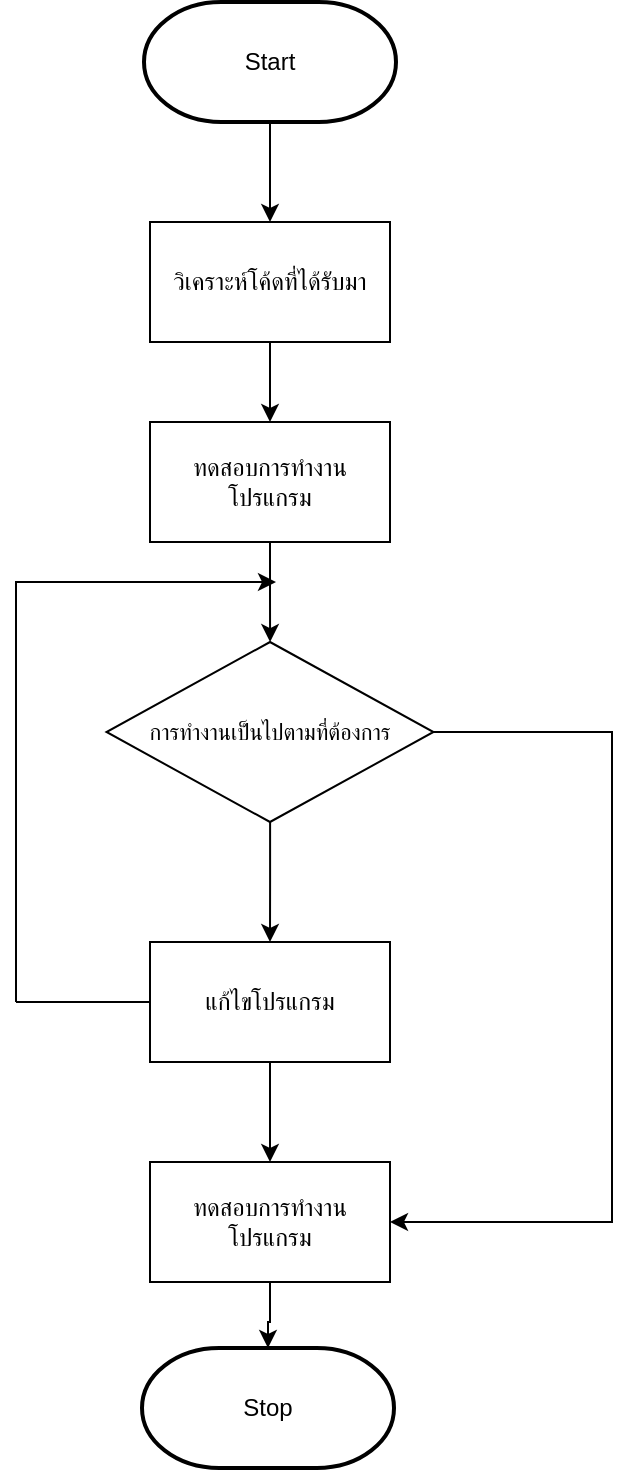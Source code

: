 <mxfile version="24.8.6">
  <diagram name="Page-1" id="DuXZzbCSL1fpq2oBDUcA">
    <mxGraphModel dx="1334" dy="803" grid="1" gridSize="1" guides="1" tooltips="1" connect="1" arrows="1" fold="1" page="0" pageScale="1" pageWidth="827" pageHeight="1169" background="none" math="0" shadow="0">
      <root>
        <mxCell id="0" />
        <mxCell id="1" parent="0" />
        <mxCell id="lJPXdTyREccG4QOEyWTy-10" value="" style="edgeStyle=orthogonalEdgeStyle;rounded=0;orthogonalLoop=1;jettySize=auto;html=1;fontFamily=Helvetica;fontSize=12;fontColor=default;resizable=1;" edge="1" parent="1" source="lJPXdTyREccG4QOEyWTy-2" target="lJPXdTyREccG4QOEyWTy-9">
          <mxGeometry relative="1" as="geometry" />
        </mxCell>
        <mxCell id="lJPXdTyREccG4QOEyWTy-2" value="วิเคราะห์โค้ดที่ได้รับมา" style="rounded=0;whiteSpace=wrap;html=1;strokeColor=default;align=center;verticalAlign=middle;fontFamily=Helvetica;fontSize=12;fontColor=default;resizable=1;fillColor=#FFFFFF;" vertex="1" parent="1">
          <mxGeometry x="367" y="180" width="120" height="60" as="geometry" />
        </mxCell>
        <mxCell id="lJPXdTyREccG4QOEyWTy-3" value="" style="edgeStyle=orthogonalEdgeStyle;rounded=0;orthogonalLoop=1;jettySize=auto;html=1;fontFamily=Helvetica;fontSize=12;fontColor=default;resizable=1;" edge="1" parent="1" source="lJPXdTyREccG4QOEyWTy-1" target="lJPXdTyREccG4QOEyWTy-2">
          <mxGeometry relative="1" as="geometry" />
        </mxCell>
        <mxCell id="lJPXdTyREccG4QOEyWTy-1" value="Start" style="strokeWidth=2;html=1;shape=mxgraph.flowchart.terminator;whiteSpace=wrap;rounded=0;strokeColor=default;align=center;verticalAlign=middle;fontFamily=Helvetica;fontSize=12;fontColor=default;resizable=1;fillColor=#FFFFFF;" vertex="1" parent="1">
          <mxGeometry x="364" y="70" width="126" height="60" as="geometry" />
        </mxCell>
        <mxCell id="lJPXdTyREccG4QOEyWTy-17" value="" style="edgeStyle=orthogonalEdgeStyle;rounded=0;orthogonalLoop=1;jettySize=auto;html=1;fontFamily=Helvetica;fontSize=12;fontColor=default;resizable=1;" edge="1" parent="1" source="lJPXdTyREccG4QOEyWTy-6" target="lJPXdTyREccG4QOEyWTy-12">
          <mxGeometry relative="1" as="geometry" />
        </mxCell>
        <mxCell id="lJPXdTyREccG4QOEyWTy-31" style="edgeStyle=orthogonalEdgeStyle;rounded=0;orthogonalLoop=1;jettySize=auto;html=1;entryX=1;entryY=0.5;entryDx=0;entryDy=0;fontFamily=Helvetica;fontSize=12;fontColor=default;resizable=1;" edge="1" parent="1" source="lJPXdTyREccG4QOEyWTy-6" target="lJPXdTyREccG4QOEyWTy-19">
          <mxGeometry relative="1" as="geometry">
            <Array as="points">
              <mxPoint x="598" y="435" />
              <mxPoint x="598" y="680" />
            </Array>
          </mxGeometry>
        </mxCell>
        <mxCell id="lJPXdTyREccG4QOEyWTy-6" value="&lt;font style=&quot;font-size: 11px;&quot;&gt;การทำงานเป็นไปตามที่ต้องการ&lt;/font&gt;" style="shape=rhombus;perimeter=rhombusPerimeter;whiteSpace=wrap;html=1;align=center;rounded=0;strokeColor=default;verticalAlign=middle;fontFamily=Helvetica;fontSize=12;fontColor=default;resizable=1;fillColor=#FFFFFF;" vertex="1" parent="1">
          <mxGeometry x="345.25" y="390" width="163.5" height="90" as="geometry" />
        </mxCell>
        <mxCell id="lJPXdTyREccG4QOEyWTy-11" value="" style="edgeStyle=orthogonalEdgeStyle;rounded=0;orthogonalLoop=1;jettySize=auto;html=1;fontFamily=Helvetica;fontSize=12;fontColor=default;resizable=1;" edge="1" parent="1" source="lJPXdTyREccG4QOEyWTy-9" target="lJPXdTyREccG4QOEyWTy-6">
          <mxGeometry relative="1" as="geometry" />
        </mxCell>
        <mxCell id="lJPXdTyREccG4QOEyWTy-9" value="ทดสอบการทำงานโปรแกรม" style="rounded=0;whiteSpace=wrap;html=1;strokeColor=default;align=center;verticalAlign=middle;fontFamily=Helvetica;fontSize=12;fontColor=default;resizable=1;fillColor=#FFFFFF;" vertex="1" parent="1">
          <mxGeometry x="367" y="280" width="120" height="60" as="geometry" />
        </mxCell>
        <mxCell id="lJPXdTyREccG4QOEyWTy-20" value="" style="edgeStyle=orthogonalEdgeStyle;rounded=0;orthogonalLoop=1;jettySize=auto;html=1;fontFamily=Helvetica;fontSize=12;fontColor=default;resizable=1;" edge="1" parent="1" source="lJPXdTyREccG4QOEyWTy-12" target="lJPXdTyREccG4QOEyWTy-19">
          <mxGeometry relative="1" as="geometry" />
        </mxCell>
        <mxCell id="lJPXdTyREccG4QOEyWTy-12" value="แก้ไขโปรแกรม" style="rounded=0;whiteSpace=wrap;html=1;strokeColor=default;align=center;verticalAlign=middle;fontFamily=Helvetica;fontSize=12;fontColor=default;resizable=1;fillColor=#FFFFFF;movable=1;rotatable=1;deletable=1;editable=1;locked=0;connectable=1;" vertex="1" parent="1">
          <mxGeometry x="367" y="540" width="120" height="60" as="geometry" />
        </mxCell>
        <mxCell id="lJPXdTyREccG4QOEyWTy-14" value="" style="endArrow=classic;html=1;rounded=0;fontFamily=Helvetica;fontSize=12;fontColor=default;resizable=1;" edge="1" parent="1">
          <mxGeometry width="50" height="50" relative="1" as="geometry">
            <mxPoint x="300" y="570" as="sourcePoint" />
            <mxPoint x="430" y="360" as="targetPoint" />
            <Array as="points">
              <mxPoint x="300" y="520" />
              <mxPoint x="300" y="360" />
            </Array>
          </mxGeometry>
        </mxCell>
        <mxCell id="lJPXdTyREccG4QOEyWTy-15" value="" style="endArrow=none;html=1;rounded=0;fontFamily=Helvetica;fontSize=12;fontColor=default;resizable=1;entryX=0;entryY=0.5;entryDx=0;entryDy=0;" edge="1" parent="1" target="lJPXdTyREccG4QOEyWTy-12">
          <mxGeometry width="50" height="50" relative="1" as="geometry">
            <mxPoint x="300" y="570" as="sourcePoint" />
            <mxPoint x="370" y="500" as="targetPoint" />
            <Array as="points">
              <mxPoint x="330" y="570" />
            </Array>
          </mxGeometry>
        </mxCell>
        <mxCell id="lJPXdTyREccG4QOEyWTy-19" value="ทดสอบการทำงานโปรแกรม" style="rounded=0;whiteSpace=wrap;html=1;strokeColor=default;align=center;verticalAlign=middle;fontFamily=Helvetica;fontSize=12;fontColor=default;resizable=1;fillColor=#FFFFFF;" vertex="1" parent="1">
          <mxGeometry x="367" y="650" width="120" height="60" as="geometry" />
        </mxCell>
        <mxCell id="lJPXdTyREccG4QOEyWTy-32" value="Stop" style="strokeWidth=2;html=1;shape=mxgraph.flowchart.terminator;whiteSpace=wrap;rounded=0;strokeColor=default;align=center;verticalAlign=middle;fontFamily=Helvetica;fontSize=12;fontColor=default;resizable=1;fillColor=#FFFFFF;" vertex="1" parent="1">
          <mxGeometry x="363" y="743" width="126" height="60" as="geometry" />
        </mxCell>
        <mxCell id="lJPXdTyREccG4QOEyWTy-33" style="edgeStyle=orthogonalEdgeStyle;rounded=0;orthogonalLoop=1;jettySize=auto;html=1;entryX=0.5;entryY=0;entryDx=0;entryDy=0;entryPerimeter=0;fontFamily=Helvetica;fontSize=12;fontColor=default;resizable=1;" edge="1" parent="1" source="lJPXdTyREccG4QOEyWTy-19" target="lJPXdTyREccG4QOEyWTy-32">
          <mxGeometry relative="1" as="geometry" />
        </mxCell>
      </root>
    </mxGraphModel>
  </diagram>
</mxfile>
